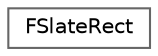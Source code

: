 digraph "Graphical Class Hierarchy"
{
 // INTERACTIVE_SVG=YES
 // LATEX_PDF_SIZE
  bgcolor="transparent";
  edge [fontname=Helvetica,fontsize=10,labelfontname=Helvetica,labelfontsize=10];
  node [fontname=Helvetica,fontsize=10,shape=box,height=0.2,width=0.4];
  rankdir="LR";
  Node0 [id="Node000000",label="FSlateRect",height=0.2,width=0.4,color="grey40", fillcolor="white", style="filled",URL="$db/d16/classFSlateRect.html",tooltip="A rectangle defined by upper-left and lower-right corners."];
}
